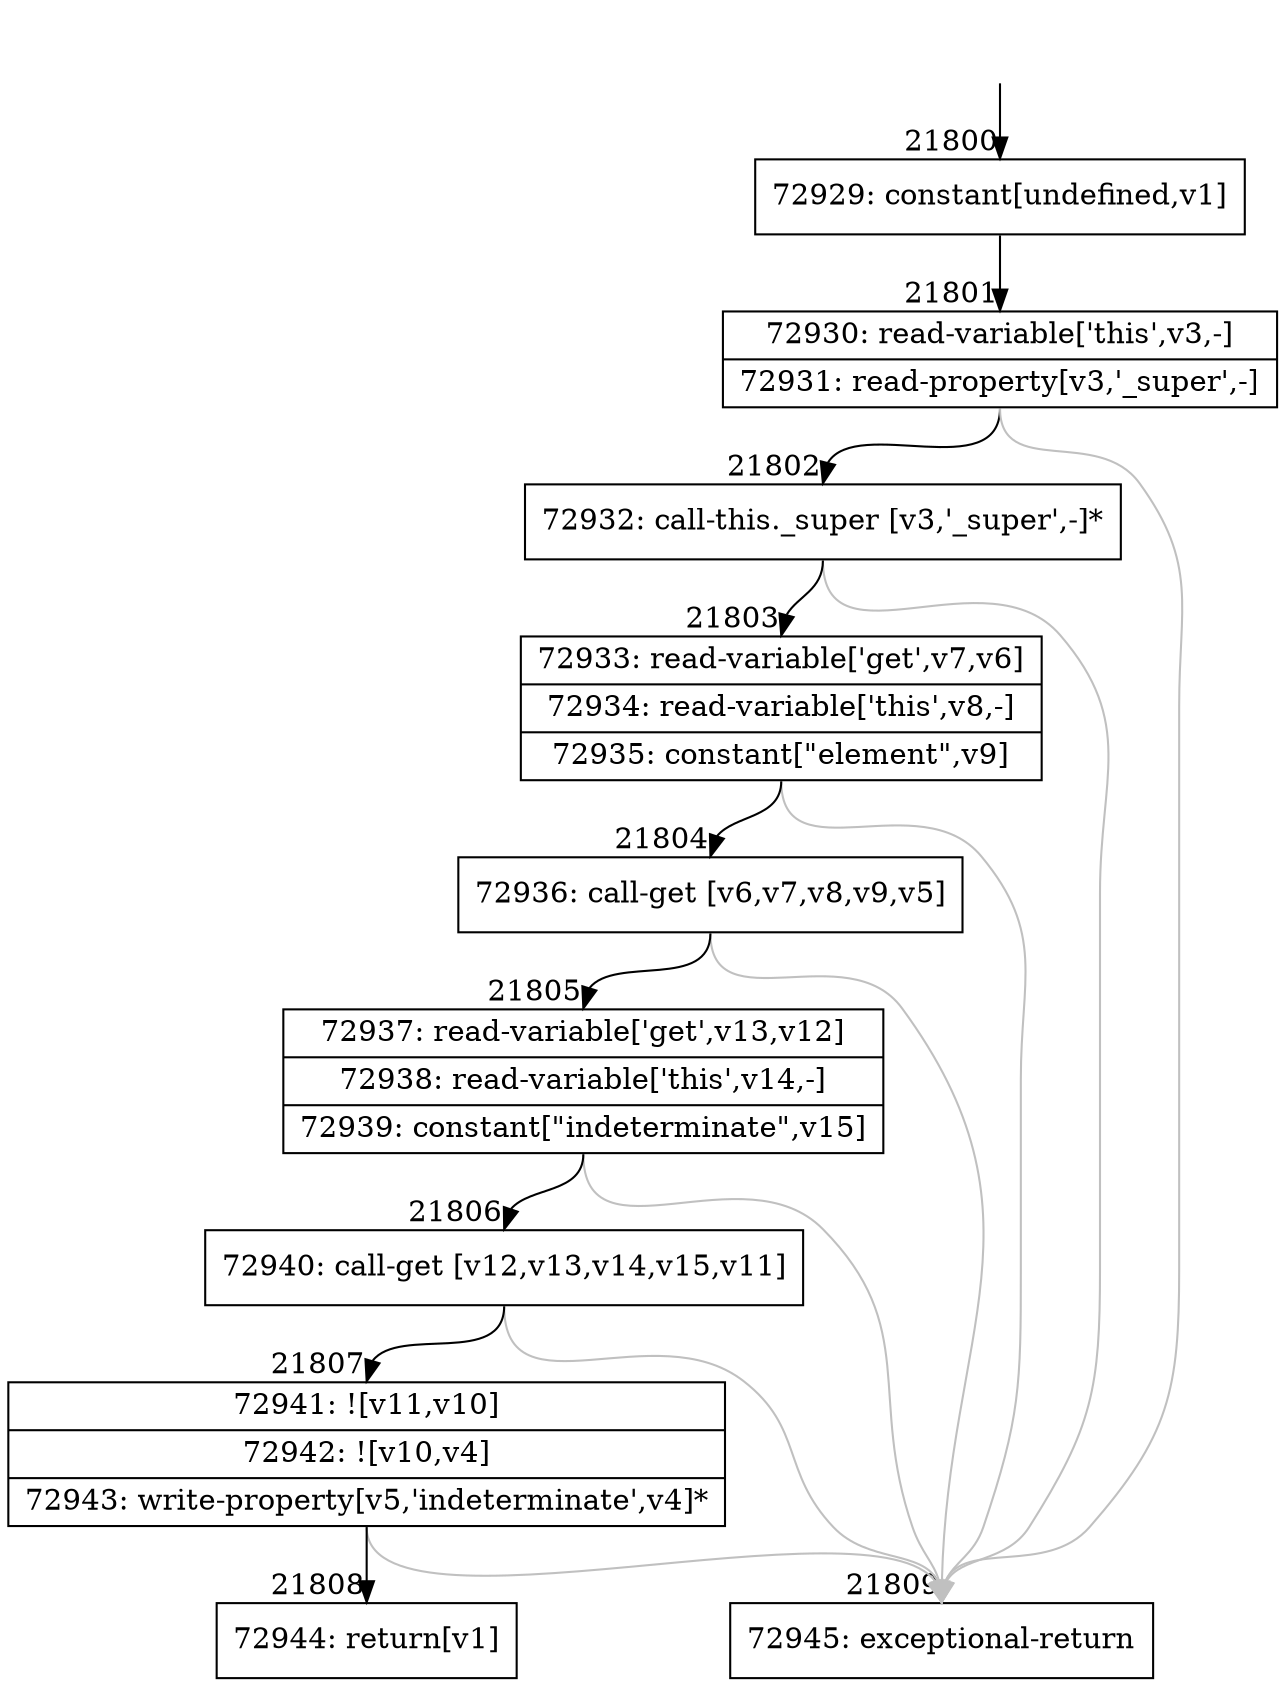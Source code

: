 digraph {
rankdir="TD"
BB_entry1907[shape=none,label=""];
BB_entry1907 -> BB21800 [tailport=s, headport=n, headlabel="    21800"]
BB21800 [shape=record label="{72929: constant[undefined,v1]}" ] 
BB21800 -> BB21801 [tailport=s, headport=n, headlabel="      21801"]
BB21801 [shape=record label="{72930: read-variable['this',v3,-]|72931: read-property[v3,'_super',-]}" ] 
BB21801 -> BB21802 [tailport=s, headport=n, headlabel="      21802"]
BB21801 -> BB21809 [tailport=s, headport=n, color=gray, headlabel="      21809"]
BB21802 [shape=record label="{72932: call-this._super [v3,'_super',-]*}" ] 
BB21802 -> BB21803 [tailport=s, headport=n, headlabel="      21803"]
BB21802 -> BB21809 [tailport=s, headport=n, color=gray]
BB21803 [shape=record label="{72933: read-variable['get',v7,v6]|72934: read-variable['this',v8,-]|72935: constant[\"element\",v9]}" ] 
BB21803 -> BB21804 [tailport=s, headport=n, headlabel="      21804"]
BB21803 -> BB21809 [tailport=s, headport=n, color=gray]
BB21804 [shape=record label="{72936: call-get [v6,v7,v8,v9,v5]}" ] 
BB21804 -> BB21805 [tailport=s, headport=n, headlabel="      21805"]
BB21804 -> BB21809 [tailport=s, headport=n, color=gray]
BB21805 [shape=record label="{72937: read-variable['get',v13,v12]|72938: read-variable['this',v14,-]|72939: constant[\"indeterminate\",v15]}" ] 
BB21805 -> BB21806 [tailport=s, headport=n, headlabel="      21806"]
BB21805 -> BB21809 [tailport=s, headport=n, color=gray]
BB21806 [shape=record label="{72940: call-get [v12,v13,v14,v15,v11]}" ] 
BB21806 -> BB21807 [tailport=s, headport=n, headlabel="      21807"]
BB21806 -> BB21809 [tailport=s, headport=n, color=gray]
BB21807 [shape=record label="{72941: ![v11,v10]|72942: ![v10,v4]|72943: write-property[v5,'indeterminate',v4]*}" ] 
BB21807 -> BB21808 [tailport=s, headport=n, headlabel="      21808"]
BB21807 -> BB21809 [tailport=s, headport=n, color=gray]
BB21808 [shape=record label="{72944: return[v1]}" ] 
BB21809 [shape=record label="{72945: exceptional-return}" ] 
//#$~ 40825
}
